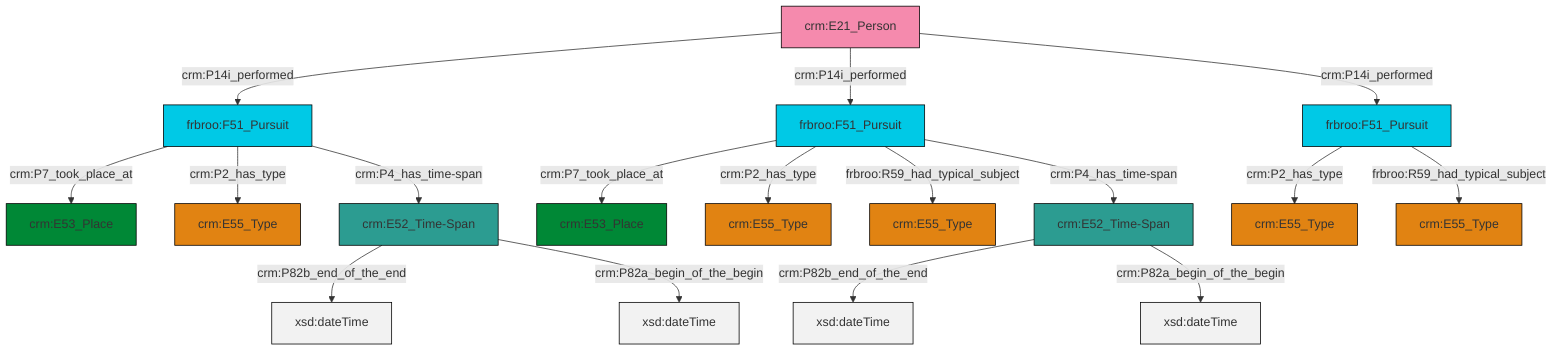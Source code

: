 graph TD
classDef Literal fill:#f2f2f2,stroke:#000000;
classDef CRM_Entity fill:#FFFFFF,stroke:#000000;
classDef Temporal_Entity fill:#00C9E6, stroke:#000000;
classDef Type fill:#E18312, stroke:#000000;
classDef Time-Span fill:#2C9C91, stroke:#000000;
classDef Appellation fill:#FFEB7F, stroke:#000000;
classDef Place fill:#008836, stroke:#000000;
classDef Persistent_Item fill:#B266B2, stroke:#000000;
classDef Conceptual_Object fill:#FFD700, stroke:#000000;
classDef Physical_Thing fill:#D2B48C, stroke:#000000;
classDef Actor fill:#f58aad, stroke:#000000;
classDef PC_Classes fill:#4ce600, stroke:#000000;
classDef Multi fill:#cccccc,stroke:#000000;

0["frbroo:F51_Pursuit"]:::Temporal_Entity -->|crm:P7_took_place_at| 1["crm:E53_Place"]:::Place
2["frbroo:F51_Pursuit"]:::Temporal_Entity -->|crm:P2_has_type| 3["crm:E55_Type"]:::Type
7["crm:E52_Time-Span"]:::Time-Span -->|crm:P82b_end_of_the_end| 8[xsd:dateTime]:::Literal
9["crm:E21_Person"]:::Actor -->|crm:P14i_performed| 0["frbroo:F51_Pursuit"]:::Temporal_Entity
0["frbroo:F51_Pursuit"]:::Temporal_Entity -->|crm:P2_has_type| 12["crm:E55_Type"]:::Type
13["crm:E52_Time-Span"]:::Time-Span -->|crm:P82b_end_of_the_end| 14[xsd:dateTime]:::Literal
0["frbroo:F51_Pursuit"]:::Temporal_Entity -->|crm:P4_has_time-span| 7["crm:E52_Time-Span"]:::Time-Span
17["frbroo:F51_Pursuit"]:::Temporal_Entity -->|crm:P7_took_place_at| 21["crm:E53_Place"]:::Place
9["crm:E21_Person"]:::Actor -->|crm:P14i_performed| 17["frbroo:F51_Pursuit"]:::Temporal_Entity
7["crm:E52_Time-Span"]:::Time-Span -->|crm:P82a_begin_of_the_begin| 22[xsd:dateTime]:::Literal
17["frbroo:F51_Pursuit"]:::Temporal_Entity -->|crm:P2_has_type| 5["crm:E55_Type"]:::Type
17["frbroo:F51_Pursuit"]:::Temporal_Entity -->|frbroo:R59_had_typical_subject| 15["crm:E55_Type"]:::Type
13["crm:E52_Time-Span"]:::Time-Span -->|crm:P82a_begin_of_the_begin| 26[xsd:dateTime]:::Literal
2["frbroo:F51_Pursuit"]:::Temporal_Entity -->|frbroo:R59_had_typical_subject| 10["crm:E55_Type"]:::Type
17["frbroo:F51_Pursuit"]:::Temporal_Entity -->|crm:P4_has_time-span| 13["crm:E52_Time-Span"]:::Time-Span
9["crm:E21_Person"]:::Actor -->|crm:P14i_performed| 2["frbroo:F51_Pursuit"]:::Temporal_Entity